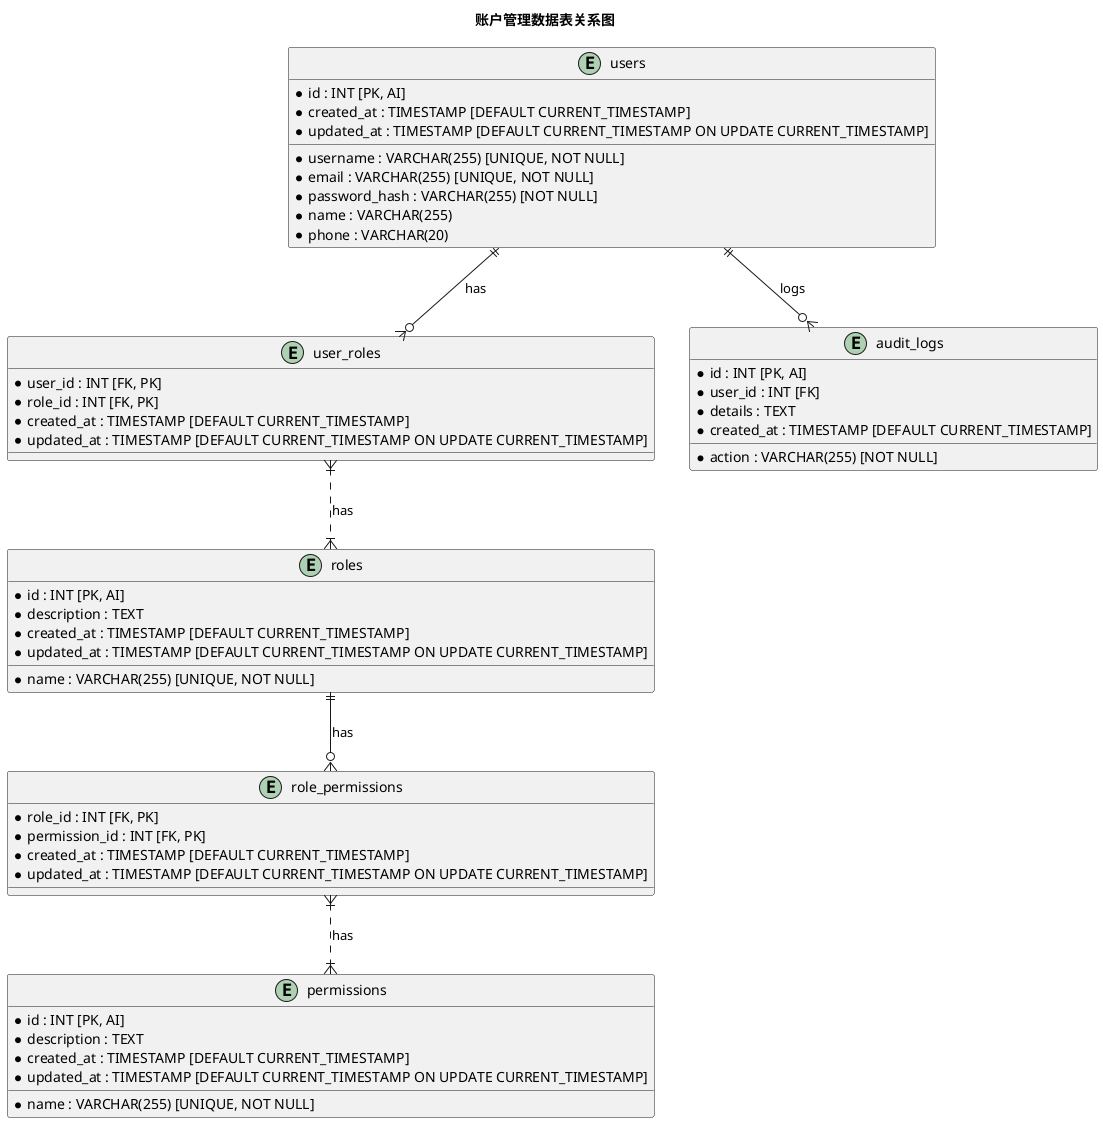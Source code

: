 @startuml 账户管理数据表关系图

title 账户管理数据表关系图

entity users {
  * id : INT [PK, AI]
  * username : VARCHAR(255) [UNIQUE, NOT NULL]
  * email : VARCHAR(255) [UNIQUE, NOT NULL]
  * password_hash : VARCHAR(255) [NOT NULL]
  * name : VARCHAR(255)
  * phone : VARCHAR(20)
  * created_at : TIMESTAMP [DEFAULT CURRENT_TIMESTAMP]
  * updated_at : TIMESTAMP [DEFAULT CURRENT_TIMESTAMP ON UPDATE CURRENT_TIMESTAMP]
}

entity roles {
  * id : INT [PK, AI]
  * name : VARCHAR(255) [UNIQUE, NOT NULL]
  * description : TEXT
  * created_at : TIMESTAMP [DEFAULT CURRENT_TIMESTAMP]
  * updated_at : TIMESTAMP [DEFAULT CURRENT_TIMESTAMP ON UPDATE CURRENT_TIMESTAMP]
}

entity permissions {
  * id : INT [PK, AI]
  * name : VARCHAR(255) [UNIQUE, NOT NULL]
  * description : TEXT
  * created_at : TIMESTAMP [DEFAULT CURRENT_TIMESTAMP]
  * updated_at : TIMESTAMP [DEFAULT CURRENT_TIMESTAMP ON UPDATE CURRENT_TIMESTAMP]
}

entity user_roles {
  * user_id : INT [FK, PK]
  * role_id : INT [FK, PK]
  * created_at : TIMESTAMP [DEFAULT CURRENT_TIMESTAMP]
  * updated_at : TIMESTAMP [DEFAULT CURRENT_TIMESTAMP ON UPDATE CURRENT_TIMESTAMP]
}

entity role_permissions {
  * role_id : INT [FK, PK]
  * permission_id : INT [FK, PK]
  * created_at : TIMESTAMP [DEFAULT CURRENT_TIMESTAMP]
  * updated_at : TIMESTAMP [DEFAULT CURRENT_TIMESTAMP ON UPDATE CURRENT_TIMESTAMP]
}

entity audit_logs {
  * id : INT [PK, AI]
  * user_id : INT [FK]
  * action : VARCHAR(255) [NOT NULL]
  * details : TEXT
  * created_at : TIMESTAMP [DEFAULT CURRENT_TIMESTAMP]
}

users ||--o{ user_roles : has
user_roles }|..|{ roles : has
roles ||--o{ role_permissions : has
role_permissions }|..|{ permissions : has
users ||--o{ audit_logs : logs

@enduml